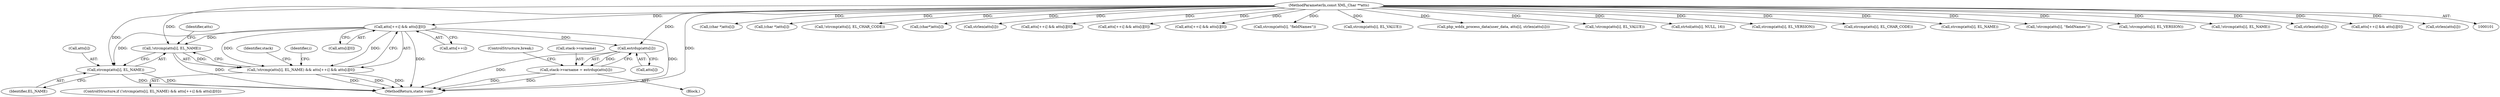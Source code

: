 digraph "1_php-src_c4cca4c20e75359c9a13a1f9a36cb7b4e9601d29?w=1@array" {
"1000538" [label="(Call,atts[++i] && atts[i][0])"];
"1000104" [label="(MethodParameterIn,const XML_Char **atts)"];
"1000532" [label="(Call,!strcmp(atts[i], EL_NAME))"];
"1000531" [label="(Call,!strcmp(atts[i], EL_NAME) && atts[++i] && atts[i][0])"];
"1000533" [label="(Call,strcmp(atts[i], EL_NAME))"];
"1000561" [label="(Call,estrdup(atts[i]))"];
"1000557" [label="(Call,stack->varname = estrdup(atts[i]))"];
"1000627" [label="(Call,(char *)atts[i])"];
"1000638" [label="(Call,(char *)atts[i])"];
"1000256" [label="(Call,!strcmp(atts[i], EL_CHAR_CODE))"];
"1000797" [label="(Call,(char*)atts[i])"];
"1000803" [label="(Call,strlen(atts[i]))"];
"1000551" [label="(Identifier,stack)"];
"1000537" [label="(Identifier,EL_NAME)"];
"1000362" [label="(Call,atts[++i] && atts[i][0])"];
"1000762" [label="(Call,atts[++i] && atts[i][0])"];
"1000530" [label="(ControlStructure,if (!strcmp(atts[i], EL_NAME) && atts[++i] && atts[i][0]))"];
"1000562" [label="(Call,atts[i])"];
"1000262" [label="(Call,atts[++i] && atts[i][0])"];
"1000603" [label="(Call,strcmp(atts[i], \"fieldNames\"))"];
"1000357" [label="(Call,strcmp(atts[i], EL_VALUE))"];
"1000539" [label="(Call,atts[++i])"];
"1000401" [label="(Call,php_wddx_process_data(user_data, atts[i], strlen(atts[i])))"];
"1000534" [label="(Call,atts[i])"];
"1000356" [label="(Call,!strcmp(atts[i], EL_VALUE))"];
"1000104" [label="(MethodParameterIn,const XML_Char **atts)"];
"1000538" [label="(Call,atts[++i] && atts[i][0])"];
"1000864" [label="(MethodReturn,static void)"];
"1000533" [label="(Call,strcmp(atts[i], EL_NAME))"];
"1000281" [label="(Call,strtol(atts[i], NULL, 16))"];
"1000532" [label="(Call,!strcmp(atts[i], EL_NAME))"];
"1000134" [label="(Call,strcmp(atts[i], EL_VERSION))"];
"1000257" [label="(Call,strcmp(atts[i], EL_CHAR_CODE))"];
"1000757" [label="(Call,strcmp(atts[i], EL_NAME))"];
"1000531" [label="(Call,!strcmp(atts[i], EL_NAME) && atts[++i] && atts[i][0])"];
"1000543" [label="(Call,atts[i][0])"];
"1000557" [label="(Call,stack->varname = estrdup(atts[i]))"];
"1000528" [label="(Identifier,i)"];
"1000540" [label="(Identifier,atts)"];
"1000602" [label="(Call,!strcmp(atts[i], \"fieldNames\"))"];
"1000548" [label="(Block,)"];
"1000133" [label="(Call,!strcmp(atts[i], EL_VERSION))"];
"1000565" [label="(ControlStructure,break;)"];
"1000558" [label="(Call,stack->varname)"];
"1000756" [label="(Call,!strcmp(atts[i], EL_NAME))"];
"1000561" [label="(Call,estrdup(atts[i]))"];
"1000632" [label="(Call,strlen(atts[i]))"];
"1000608" [label="(Call,atts[++i] && atts[i][0])"];
"1000406" [label="(Call,strlen(atts[i]))"];
"1000538" -> "1000531"  [label="AST: "];
"1000538" -> "1000539"  [label="CFG: "];
"1000538" -> "1000543"  [label="CFG: "];
"1000539" -> "1000538"  [label="AST: "];
"1000543" -> "1000538"  [label="AST: "];
"1000531" -> "1000538"  [label="CFG: "];
"1000538" -> "1000864"  [label="DDG: "];
"1000538" -> "1000864"  [label="DDG: "];
"1000538" -> "1000532"  [label="DDG: "];
"1000538" -> "1000533"  [label="DDG: "];
"1000538" -> "1000531"  [label="DDG: "];
"1000538" -> "1000531"  [label="DDG: "];
"1000104" -> "1000538"  [label="DDG: "];
"1000538" -> "1000561"  [label="DDG: "];
"1000104" -> "1000101"  [label="AST: "];
"1000104" -> "1000864"  [label="DDG: "];
"1000104" -> "1000133"  [label="DDG: "];
"1000104" -> "1000134"  [label="DDG: "];
"1000104" -> "1000256"  [label="DDG: "];
"1000104" -> "1000257"  [label="DDG: "];
"1000104" -> "1000262"  [label="DDG: "];
"1000104" -> "1000281"  [label="DDG: "];
"1000104" -> "1000356"  [label="DDG: "];
"1000104" -> "1000357"  [label="DDG: "];
"1000104" -> "1000362"  [label="DDG: "];
"1000104" -> "1000401"  [label="DDG: "];
"1000104" -> "1000406"  [label="DDG: "];
"1000104" -> "1000532"  [label="DDG: "];
"1000104" -> "1000533"  [label="DDG: "];
"1000104" -> "1000561"  [label="DDG: "];
"1000104" -> "1000602"  [label="DDG: "];
"1000104" -> "1000603"  [label="DDG: "];
"1000104" -> "1000608"  [label="DDG: "];
"1000104" -> "1000627"  [label="DDG: "];
"1000104" -> "1000632"  [label="DDG: "];
"1000104" -> "1000638"  [label="DDG: "];
"1000104" -> "1000756"  [label="DDG: "];
"1000104" -> "1000757"  [label="DDG: "];
"1000104" -> "1000762"  [label="DDG: "];
"1000104" -> "1000797"  [label="DDG: "];
"1000104" -> "1000803"  [label="DDG: "];
"1000532" -> "1000531"  [label="AST: "];
"1000532" -> "1000533"  [label="CFG: "];
"1000533" -> "1000532"  [label="AST: "];
"1000540" -> "1000532"  [label="CFG: "];
"1000531" -> "1000532"  [label="CFG: "];
"1000532" -> "1000864"  [label="DDG: "];
"1000532" -> "1000531"  [label="DDG: "];
"1000531" -> "1000530"  [label="AST: "];
"1000551" -> "1000531"  [label="CFG: "];
"1000528" -> "1000531"  [label="CFG: "];
"1000531" -> "1000864"  [label="DDG: "];
"1000531" -> "1000864"  [label="DDG: "];
"1000531" -> "1000864"  [label="DDG: "];
"1000533" -> "1000537"  [label="CFG: "];
"1000534" -> "1000533"  [label="AST: "];
"1000537" -> "1000533"  [label="AST: "];
"1000533" -> "1000864"  [label="DDG: "];
"1000533" -> "1000864"  [label="DDG: "];
"1000561" -> "1000557"  [label="AST: "];
"1000561" -> "1000562"  [label="CFG: "];
"1000562" -> "1000561"  [label="AST: "];
"1000557" -> "1000561"  [label="CFG: "];
"1000561" -> "1000864"  [label="DDG: "];
"1000561" -> "1000557"  [label="DDG: "];
"1000557" -> "1000548"  [label="AST: "];
"1000558" -> "1000557"  [label="AST: "];
"1000565" -> "1000557"  [label="CFG: "];
"1000557" -> "1000864"  [label="DDG: "];
"1000557" -> "1000864"  [label="DDG: "];
}
